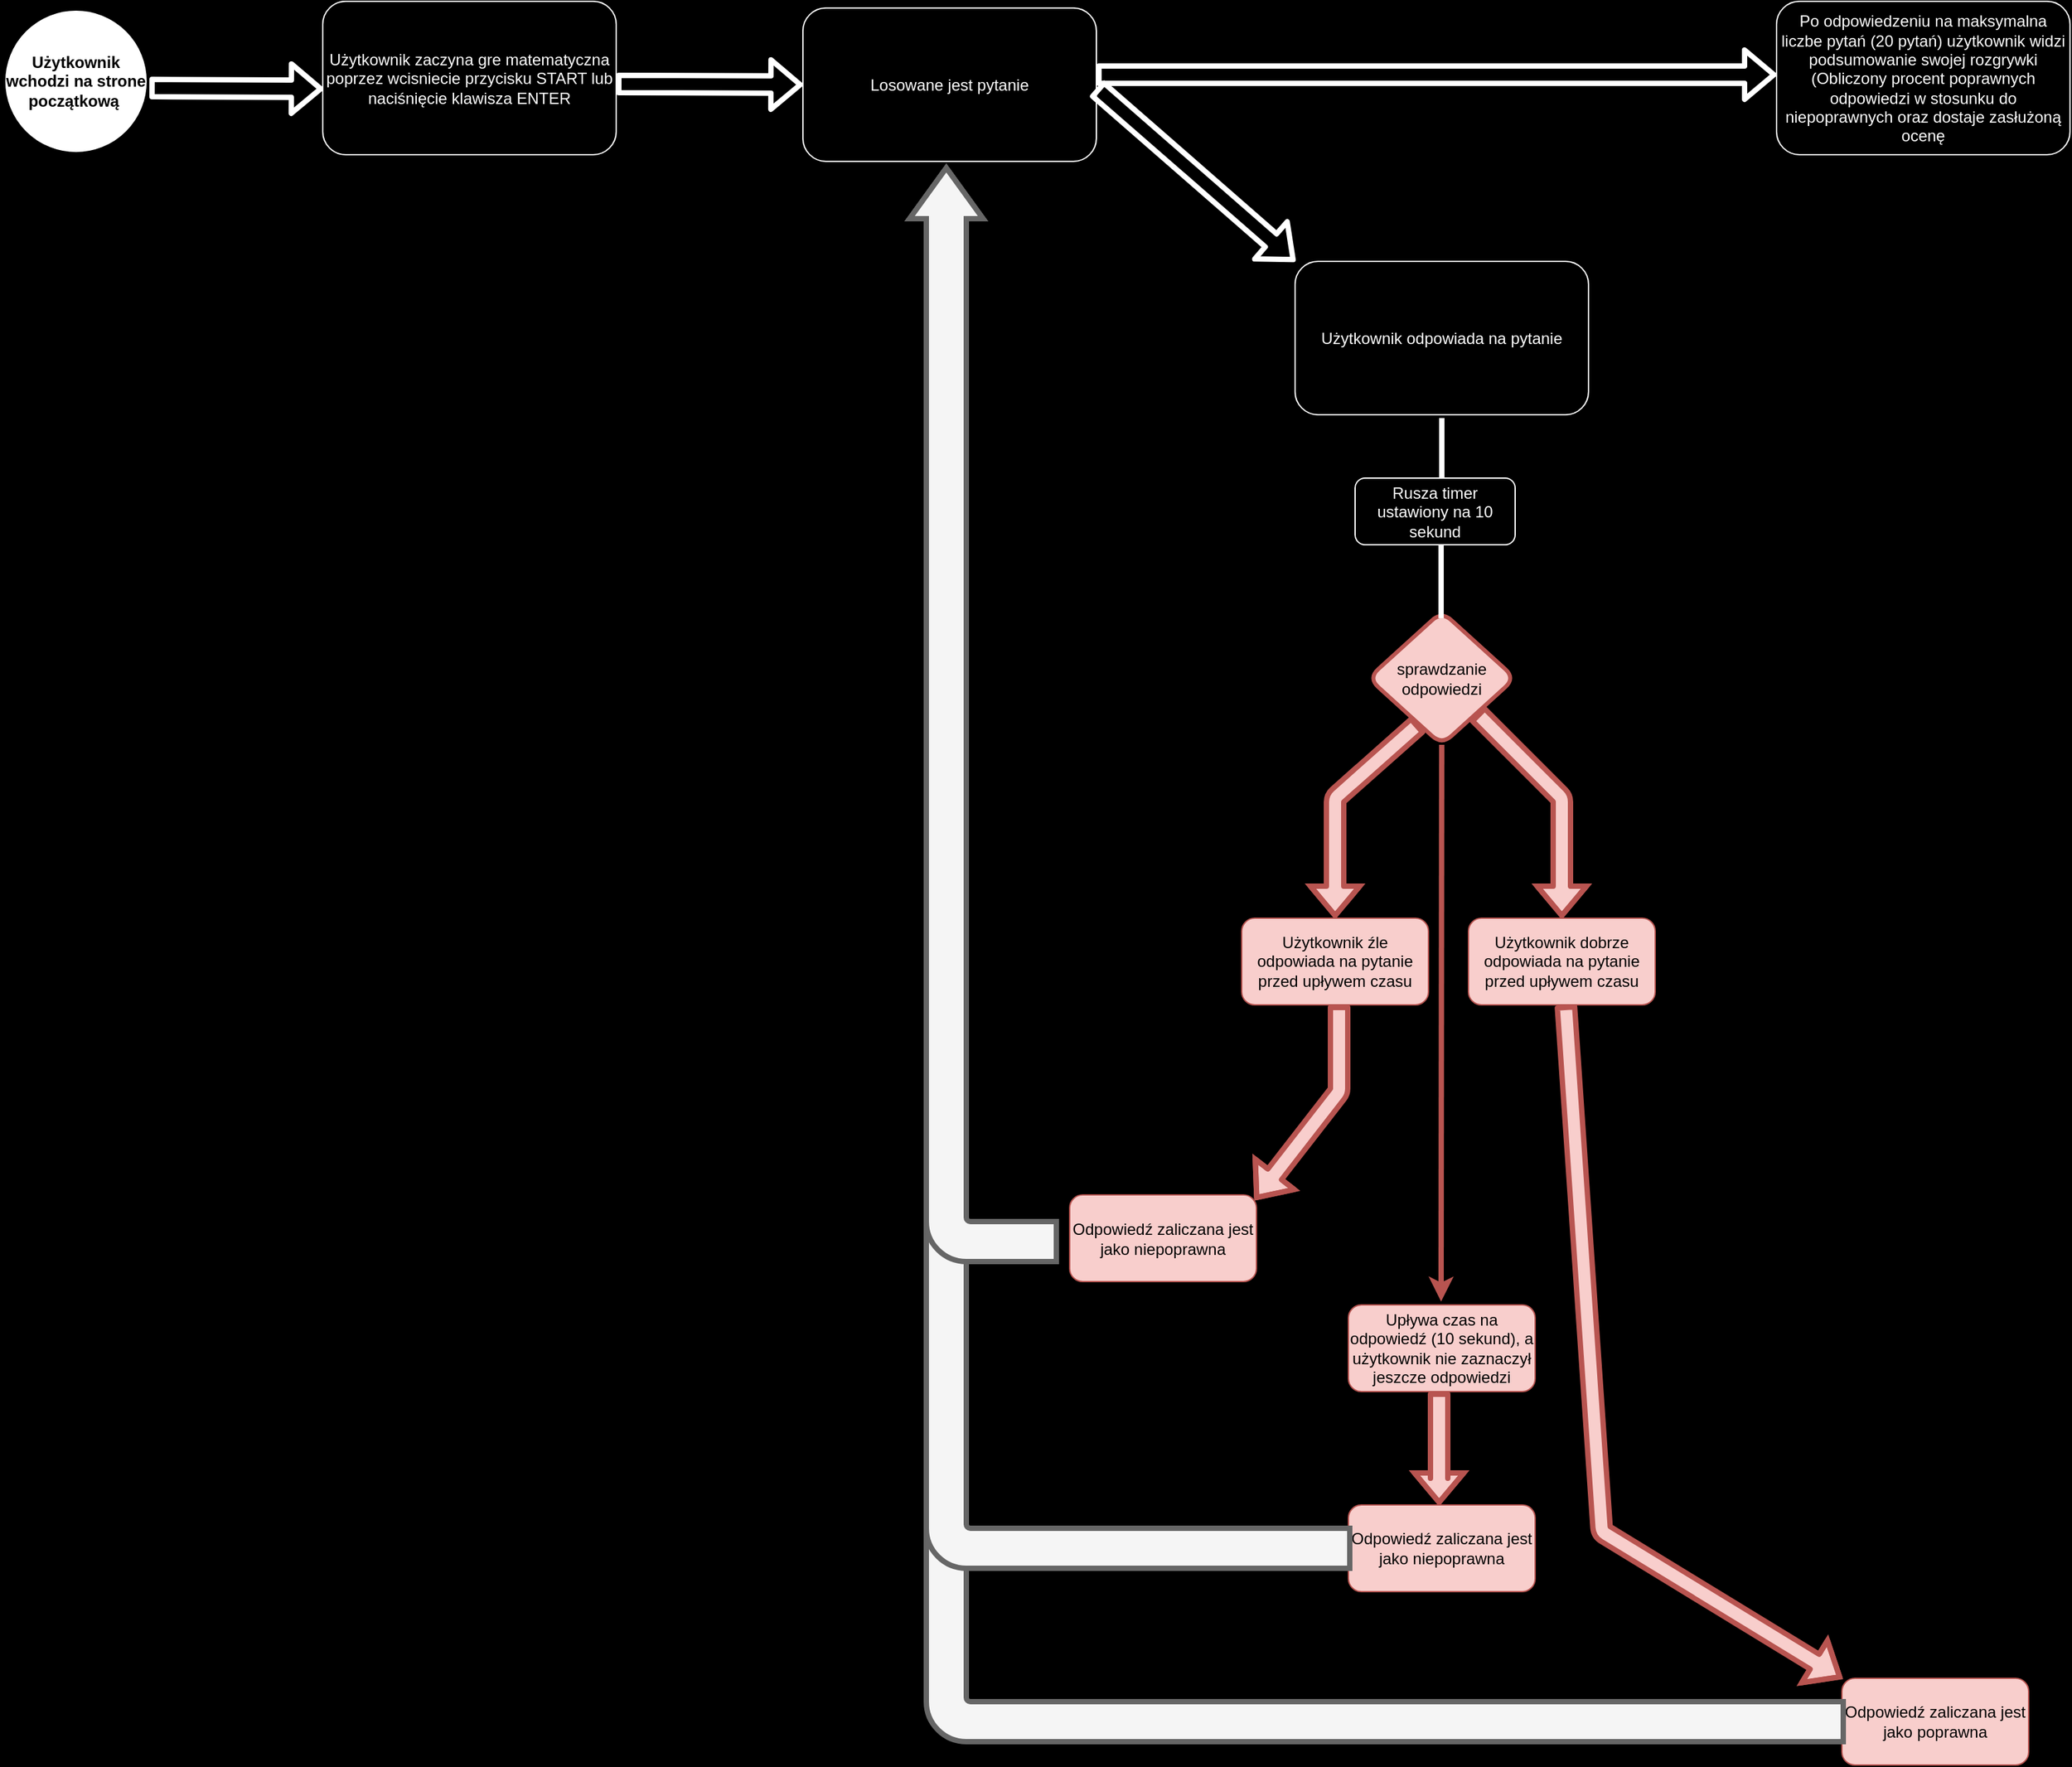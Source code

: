 <mxfile version="24.8.6">
  <diagram name="Strona-1" id="7fSPnPoYhFOue59JwDhX">
    <mxGraphModel dx="2587" dy="2092" grid="1" gridSize="10" guides="1" tooltips="1" connect="1" arrows="1" fold="1" page="1" pageScale="1" pageWidth="827" pageHeight="1169" background="#000000" math="0" shadow="0">
      <root>
        <mxCell id="0" />
        <mxCell id="1" parent="0" />
        <mxCell id="1AaIwLursv8qgeVIKVuF-1" value="Użytkownik wchodzi na strone początkową&amp;nbsp;" style="ellipse;whiteSpace=wrap;html=1;aspect=fixed;fontStyle=1;strokeWidth=4;rounded=1;" vertex="1" parent="1">
          <mxGeometry x="-810" y="-1110" width="110" height="110" as="geometry" />
        </mxCell>
        <mxCell id="1AaIwLursv8qgeVIKVuF-3" value="Użytkownik zaczyna gre matematyczna poprzez wcisniecie przycisku START lub naciśnięcie klawisza ENTER" style="rounded=1;whiteSpace=wrap;html=1;fontColor=#FFFFFF;strokeColor=#FFFFFF;fillColor=#000000;" vertex="1" parent="1">
          <mxGeometry x="-570" y="-1115" width="220" height="115" as="geometry" />
        </mxCell>
        <mxCell id="1AaIwLursv8qgeVIKVuF-5" value="Losowane jest pytanie" style="rounded=1;whiteSpace=wrap;html=1;strokeColor=#FFFFFF;fillColor=#000000;fontColor=#FFFFFF;" vertex="1" parent="1">
          <mxGeometry x="-210" y="-1110" width="220" height="115" as="geometry" />
        </mxCell>
        <mxCell id="1AaIwLursv8qgeVIKVuF-9" value="" style="shape=flexArrow;endArrow=classic;html=1;rounded=1;strokeWidth=4;strokeColor=#FFFFFF;entryX=0;entryY=0;entryDx=0;entryDy=0;" edge="1" parent="1" target="1AaIwLursv8qgeVIKVuF-28">
          <mxGeometry width="50" height="50" relative="1" as="geometry">
            <mxPoint x="10" y="-1050" as="sourcePoint" />
            <mxPoint x="130" y="-1050" as="targetPoint" />
          </mxGeometry>
        </mxCell>
        <mxCell id="1AaIwLursv8qgeVIKVuF-11" value="" style="shape=flexArrow;endArrow=classic;html=1;rounded=1;entryX=0;entryY=0.5;entryDx=0;entryDy=0;strokeWidth=4;strokeColor=#ffffff;" edge="1" parent="1" target="1AaIwLursv8qgeVIKVuF-5">
          <mxGeometry width="50" height="50" relative="1" as="geometry">
            <mxPoint x="-350" y="-1053.03" as="sourcePoint" />
            <mxPoint x="-260" y="-1053.03" as="targetPoint" />
          </mxGeometry>
        </mxCell>
        <mxCell id="1AaIwLursv8qgeVIKVuF-14" value="" style="shape=flexArrow;endArrow=classic;html=1;rounded=1;entryX=0.002;entryY=0.57;entryDx=0;entryDy=0;entryPerimeter=0;strokeColor=#ffffff;strokeWidth=4;" edge="1" parent="1" target="1AaIwLursv8qgeVIKVuF-3">
          <mxGeometry width="50" height="50" relative="1" as="geometry">
            <mxPoint x="-700" y="-1050" as="sourcePoint" />
            <mxPoint x="-650" y="-1100" as="targetPoint" />
          </mxGeometry>
        </mxCell>
        <mxCell id="1AaIwLursv8qgeVIKVuF-20" value="sprawdzanie odpowiedzi" style="rhombus;whiteSpace=wrap;html=1;hachureGap=4;fontFamily=Helvetica;strokeWidth=3;fillColor=#f8cecc;strokeColor=#b85450;fillStyle=solid;rounded=1;" vertex="1" parent="1">
          <mxGeometry x="214" y="-657.5" width="110" height="100" as="geometry" />
        </mxCell>
        <mxCell id="1AaIwLursv8qgeVIKVuF-22" value="" style="endArrow=none;html=1;rounded=1;hachureGap=4;fontFamily=Architects Daughter;fontSource=https%3A%2F%2Ffonts.googleapis.com%2Fcss%3Ffamily%3DArchitects%2BDaughter;entryX=0.5;entryY=1;entryDx=0;entryDy=0;strokeColor=#FFFFFF;strokeWidth=4;" edge="1" parent="1">
          <mxGeometry width="50" height="50" relative="1" as="geometry">
            <mxPoint x="269" y="-747.5" as="sourcePoint" />
            <mxPoint x="269" y="-802.5" as="targetPoint" />
          </mxGeometry>
        </mxCell>
        <mxCell id="1AaIwLursv8qgeVIKVuF-28" value="Użytkownik odpowiada na pytanie" style="rounded=1;whiteSpace=wrap;html=1;strokeColor=#FFFFFF;fillColor=#000000;fontColor=#FFFFFF;" vertex="1" parent="1">
          <mxGeometry x="159" y="-920" width="220" height="115" as="geometry" />
        </mxCell>
        <mxCell id="1AaIwLursv8qgeVIKVuF-29" value="" style="shape=flexArrow;endArrow=classic;html=1;rounded=1;strokeWidth=4;strokeColor=#b85450;exitX=0.343;exitY=0.843;exitDx=0;exitDy=0;exitPerimeter=0;fillColor=#f8cecc;" edge="1" parent="1" source="1AaIwLursv8qgeVIKVuF-20">
          <mxGeometry width="50" height="50" relative="1" as="geometry">
            <mxPoint x="269" y="-557.5" as="sourcePoint" />
            <mxPoint x="189" y="-427.5" as="targetPoint" />
            <Array as="points">
              <mxPoint x="189" y="-517.5" />
            </Array>
          </mxGeometry>
        </mxCell>
        <mxCell id="1AaIwLursv8qgeVIKVuF-30" value="" style="shape=flexArrow;endArrow=classic;html=1;rounded=1;strokeWidth=4;strokeColor=#b85450;fillColor=#f8cecc;" edge="1" parent="1" source="1AaIwLursv8qgeVIKVuF-20">
          <mxGeometry width="50" height="50" relative="1" as="geometry">
            <mxPoint x="412" y="-577.5" as="sourcePoint" />
            <mxPoint x="359" y="-427.5" as="targetPoint" />
            <Array as="points">
              <mxPoint x="359" y="-517.5" />
            </Array>
          </mxGeometry>
        </mxCell>
        <mxCell id="1AaIwLursv8qgeVIKVuF-32" value="Użytkownik źle odpowiada na pytanie przed upływem czasu" style="rounded=1;whiteSpace=wrap;html=1;strokeColor=#b85450;fillColor=#f8cecc;" vertex="1" parent="1">
          <mxGeometry x="119" y="-427.5" width="140" height="65" as="geometry" />
        </mxCell>
        <mxCell id="1AaIwLursv8qgeVIKVuF-33" value="Użytkownik dobrze odpowiada na pytanie przed upływem czasu" style="rounded=1;whiteSpace=wrap;html=1;strokeColor=#b85450;fillColor=#f8cecc;" vertex="1" parent="1">
          <mxGeometry x="289" y="-427.5" width="140" height="65" as="geometry" />
        </mxCell>
        <mxCell id="1AaIwLursv8qgeVIKVuF-35" value="" style="shape=flexArrow;endArrow=classic;html=1;rounded=1;strokeWidth=4;strokeColor=#b85450;exitX=0.343;exitY=0.843;exitDx=0;exitDy=0;exitPerimeter=0;fillColor=#f8cecc;" edge="1" parent="1">
          <mxGeometry width="50" height="50" relative="1" as="geometry">
            <mxPoint x="192" y="-362.5" as="sourcePoint" />
            <mxPoint x="129" y="-216.5" as="targetPoint" />
            <Array as="points">
              <mxPoint x="192" y="-297.5" />
            </Array>
          </mxGeometry>
        </mxCell>
        <mxCell id="1AaIwLursv8qgeVIKVuF-36" value="" style="shape=flexArrow;endArrow=classic;html=1;rounded=1;strokeWidth=4;strokeColor=#b85450;exitX=0.343;exitY=0.843;exitDx=0;exitDy=0;exitPerimeter=0;fillColor=#f8cecc;" edge="1" parent="1">
          <mxGeometry width="50" height="50" relative="1" as="geometry">
            <mxPoint x="362" y="-362.5" as="sourcePoint" />
            <mxPoint x="569" y="142.5" as="targetPoint" />
            <Array as="points">
              <mxPoint x="389" y="32.5" />
            </Array>
          </mxGeometry>
        </mxCell>
        <mxCell id="1AaIwLursv8qgeVIKVuF-58" value="" style="edgeStyle=orthogonalEdgeStyle;rounded=0;orthogonalLoop=1;jettySize=auto;html=1;" edge="1" parent="1" source="1AaIwLursv8qgeVIKVuF-37" target="1AaIwLursv8qgeVIKVuF-54">
          <mxGeometry relative="1" as="geometry" />
        </mxCell>
        <mxCell id="1AaIwLursv8qgeVIKVuF-37" value="Odpowiedź zaliczana jest jako niepoprawna" style="rounded=1;whiteSpace=wrap;html=1;strokeColor=#b85450;fillColor=#f8cecc;" vertex="1" parent="1">
          <mxGeometry x="-10" y="-220" width="140" height="65" as="geometry" />
        </mxCell>
        <mxCell id="1AaIwLursv8qgeVIKVuF-38" value="Odpowiedź zaliczana jest jako poprawna" style="rounded=1;whiteSpace=wrap;html=1;strokeColor=#b85450;fillColor=#f8cecc;" vertex="1" parent="1">
          <mxGeometry x="569" y="142.5" width="140" height="65" as="geometry" />
        </mxCell>
        <mxCell id="1AaIwLursv8qgeVIKVuF-39" value="" style="endArrow=classic;html=1;rounded=1;hachureGap=4;fontFamily=Architects Daughter;fontSource=https%3A%2F%2Ffonts.googleapis.com%2Fcss%3Ffamily%3DArchitects%2BDaughter;strokeWidth=4;fillColor=#f8cecc;strokeColor=#b85450;" edge="1" parent="1">
          <mxGeometry width="50" height="50" relative="1" as="geometry">
            <mxPoint x="268.94" y="-557.5" as="sourcePoint" />
            <mxPoint x="268.47" y="-140" as="targetPoint" />
          </mxGeometry>
        </mxCell>
        <mxCell id="1AaIwLursv8qgeVIKVuF-40" value="Rusza timer ustawiony na 10 sekund" style="rounded=1;whiteSpace=wrap;html=1;strokeColor=#FFFFFF;fillColor=#000000;fontColor=#FFFFFF;" vertex="1" parent="1">
          <mxGeometry x="204" y="-757.5" width="120" height="50" as="geometry" />
        </mxCell>
        <mxCell id="1AaIwLursv8qgeVIKVuF-41" value="" style="endArrow=none;html=1;rounded=1;hachureGap=4;fontFamily=Architects Daughter;fontSource=https%3A%2F%2Ffonts.googleapis.com%2Fcss%3Ffamily%3DArchitects%2BDaughter;entryX=0.5;entryY=1;entryDx=0;entryDy=0;strokeColor=#FFFFFF;strokeWidth=4;" edge="1" parent="1">
          <mxGeometry width="50" height="50" relative="1" as="geometry">
            <mxPoint x="268.47" y="-652.5" as="sourcePoint" />
            <mxPoint x="268.47" y="-707.5" as="targetPoint" />
          </mxGeometry>
        </mxCell>
        <mxCell id="1AaIwLursv8qgeVIKVuF-43" value="Upływa czas na odpowiedź (10 sekund), a użytkownik nie zaznaczył jeszcze odpowiedzi" style="rounded=1;whiteSpace=wrap;html=1;strokeColor=#b85450;fillColor=#f8cecc;" vertex="1" parent="1">
          <mxGeometry x="199" y="-137.5" width="140" height="65" as="geometry" />
        </mxCell>
        <mxCell id="1AaIwLursv8qgeVIKVuF-44" value="" style="shape=flexArrow;endArrow=classic;html=1;rounded=1;strokeWidth=4;strokeColor=#b85450;exitX=0.343;exitY=0.843;exitDx=0;exitDy=0;exitPerimeter=0;fillColor=#f8cecc;" edge="1" parent="1">
          <mxGeometry width="50" height="50" relative="1" as="geometry">
            <mxPoint x="267" y="-72.5" as="sourcePoint" />
            <mxPoint x="267" y="12.5" as="targetPoint" />
            <Array as="points">
              <mxPoint x="267" y="-7.5" />
            </Array>
          </mxGeometry>
        </mxCell>
        <mxCell id="1AaIwLursv8qgeVIKVuF-46" value="Odpowiedź zaliczana jest jako niepoprawna" style="rounded=1;whiteSpace=wrap;html=1;strokeColor=#b85450;fillColor=#f8cecc;" vertex="1" parent="1">
          <mxGeometry x="199" y="12.5" width="140" height="65" as="geometry" />
        </mxCell>
        <mxCell id="1AaIwLursv8qgeVIKVuF-52" value="" style="html=1;shadow=0;dashed=0;align=center;verticalAlign=middle;shape=mxgraph.arrows2.bendArrow;dy=15;dx=38;notch=0;arrowHead=55;rounded=1;direction=north;strokeWidth=4;fillColor=#f5f5f5;fontColor=#333333;strokeColor=#666666;" vertex="1" parent="1">
          <mxGeometry x="-130" y="-990" width="700" height="1180" as="geometry" />
        </mxCell>
        <mxCell id="1AaIwLursv8qgeVIKVuF-53" value="" style="html=1;shadow=0;dashed=0;align=center;verticalAlign=middle;shape=mxgraph.arrows2.bendArrow;dy=15;dx=38;notch=0;arrowHead=55;rounded=1;direction=north;strokeWidth=4;fillColor=#f5f5f5;fontColor=#333333;strokeColor=#666666;" vertex="1" parent="1">
          <mxGeometry x="-130" y="-990" width="330" height="1050" as="geometry" />
        </mxCell>
        <mxCell id="1AaIwLursv8qgeVIKVuF-54" value="" style="html=1;shadow=0;dashed=0;align=center;verticalAlign=middle;shape=mxgraph.arrows2.bendArrow;dy=15;dx=38;notch=0;arrowHead=55;rounded=1;direction=north;strokeWidth=4;fillColor=#f5f5f5;fontColor=#333333;strokeColor=#666666;" vertex="1" parent="1">
          <mxGeometry x="-130" y="-990" width="110" height="820" as="geometry" />
        </mxCell>
        <mxCell id="1AaIwLursv8qgeVIKVuF-60" value="" style="shape=flexArrow;endArrow=classic;html=1;rounded=1;strokeWidth=4;strokeColor=#ffffff;" edge="1" parent="1">
          <mxGeometry width="50" height="50" relative="1" as="geometry">
            <mxPoint x="10" y="-1060" as="sourcePoint" />
            <mxPoint x="520" y="-1060" as="targetPoint" />
          </mxGeometry>
        </mxCell>
        <mxCell id="1AaIwLursv8qgeVIKVuF-61" value="Po odpowiedzeniu na maksymalna liczbe pytań (20 pytań) użytkownik widzi podsumowanie swojej rozgrywki&lt;div&gt;(Obliczony procent poprawnych odpowiedzi w stosunku do niepoprawnych oraz dostaje zasłużoną ocenę&lt;/div&gt;" style="rounded=1;whiteSpace=wrap;html=1;strokeColor=#FFFFFF;fillColor=#000000;fontColor=#FFFFFF;" vertex="1" parent="1">
          <mxGeometry x="520" y="-1115" width="220" height="115" as="geometry" />
        </mxCell>
      </root>
    </mxGraphModel>
  </diagram>
</mxfile>
